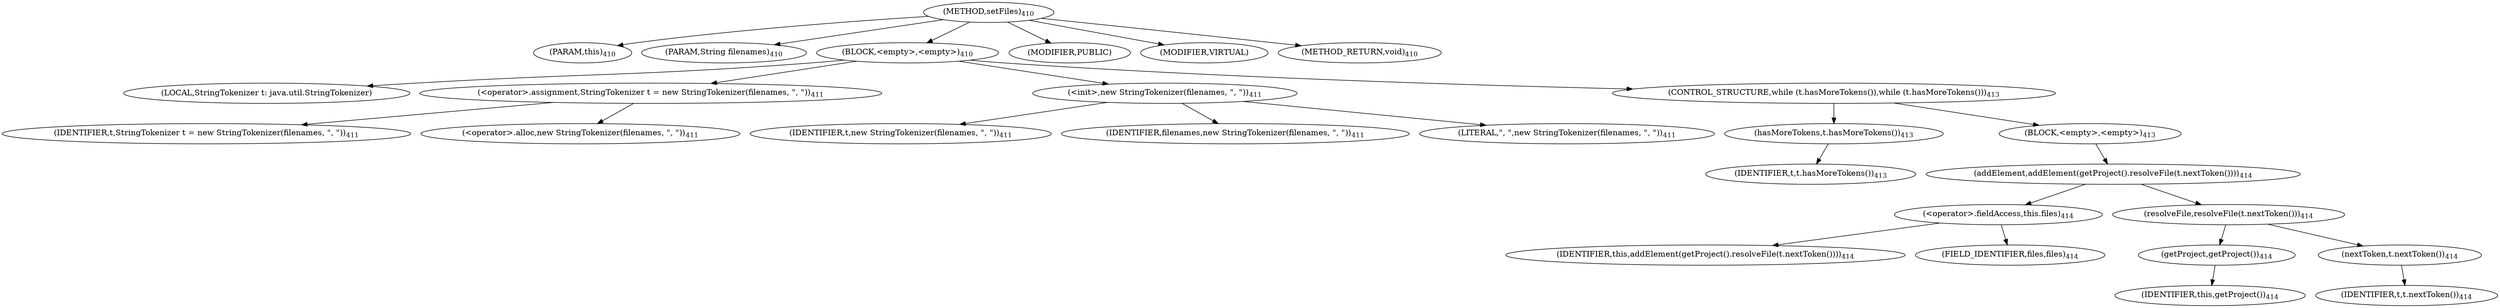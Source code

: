 digraph "setFiles" {  
"596" [label = <(METHOD,setFiles)<SUB>410</SUB>> ]
"56" [label = <(PARAM,this)<SUB>410</SUB>> ]
"597" [label = <(PARAM,String filenames)<SUB>410</SUB>> ]
"598" [label = <(BLOCK,&lt;empty&gt;,&lt;empty&gt;)<SUB>410</SUB>> ]
"54" [label = <(LOCAL,StringTokenizer t: java.util.StringTokenizer)> ]
"599" [label = <(&lt;operator&gt;.assignment,StringTokenizer t = new StringTokenizer(filenames, &quot;, &quot;))<SUB>411</SUB>> ]
"600" [label = <(IDENTIFIER,t,StringTokenizer t = new StringTokenizer(filenames, &quot;, &quot;))<SUB>411</SUB>> ]
"601" [label = <(&lt;operator&gt;.alloc,new StringTokenizer(filenames, &quot;, &quot;))<SUB>411</SUB>> ]
"602" [label = <(&lt;init&gt;,new StringTokenizer(filenames, &quot;, &quot;))<SUB>411</SUB>> ]
"53" [label = <(IDENTIFIER,t,new StringTokenizer(filenames, &quot;, &quot;))<SUB>411</SUB>> ]
"603" [label = <(IDENTIFIER,filenames,new StringTokenizer(filenames, &quot;, &quot;))<SUB>411</SUB>> ]
"604" [label = <(LITERAL,&quot;, &quot;,new StringTokenizer(filenames, &quot;, &quot;))<SUB>411</SUB>> ]
"605" [label = <(CONTROL_STRUCTURE,while (t.hasMoreTokens()),while (t.hasMoreTokens()))<SUB>413</SUB>> ]
"606" [label = <(hasMoreTokens,t.hasMoreTokens())<SUB>413</SUB>> ]
"607" [label = <(IDENTIFIER,t,t.hasMoreTokens())<SUB>413</SUB>> ]
"608" [label = <(BLOCK,&lt;empty&gt;,&lt;empty&gt;)<SUB>413</SUB>> ]
"609" [label = <(addElement,addElement(getProject().resolveFile(t.nextToken())))<SUB>414</SUB>> ]
"610" [label = <(&lt;operator&gt;.fieldAccess,this.files)<SUB>414</SUB>> ]
"611" [label = <(IDENTIFIER,this,addElement(getProject().resolveFile(t.nextToken())))<SUB>414</SUB>> ]
"612" [label = <(FIELD_IDENTIFIER,files,files)<SUB>414</SUB>> ]
"613" [label = <(resolveFile,resolveFile(t.nextToken()))<SUB>414</SUB>> ]
"614" [label = <(getProject,getProject())<SUB>414</SUB>> ]
"55" [label = <(IDENTIFIER,this,getProject())<SUB>414</SUB>> ]
"615" [label = <(nextToken,t.nextToken())<SUB>414</SUB>> ]
"616" [label = <(IDENTIFIER,t,t.nextToken())<SUB>414</SUB>> ]
"617" [label = <(MODIFIER,PUBLIC)> ]
"618" [label = <(MODIFIER,VIRTUAL)> ]
"619" [label = <(METHOD_RETURN,void)<SUB>410</SUB>> ]
  "596" -> "56" 
  "596" -> "597" 
  "596" -> "598" 
  "596" -> "617" 
  "596" -> "618" 
  "596" -> "619" 
  "598" -> "54" 
  "598" -> "599" 
  "598" -> "602" 
  "598" -> "605" 
  "599" -> "600" 
  "599" -> "601" 
  "602" -> "53" 
  "602" -> "603" 
  "602" -> "604" 
  "605" -> "606" 
  "605" -> "608" 
  "606" -> "607" 
  "608" -> "609" 
  "609" -> "610" 
  "609" -> "613" 
  "610" -> "611" 
  "610" -> "612" 
  "613" -> "614" 
  "613" -> "615" 
  "614" -> "55" 
  "615" -> "616" 
}
